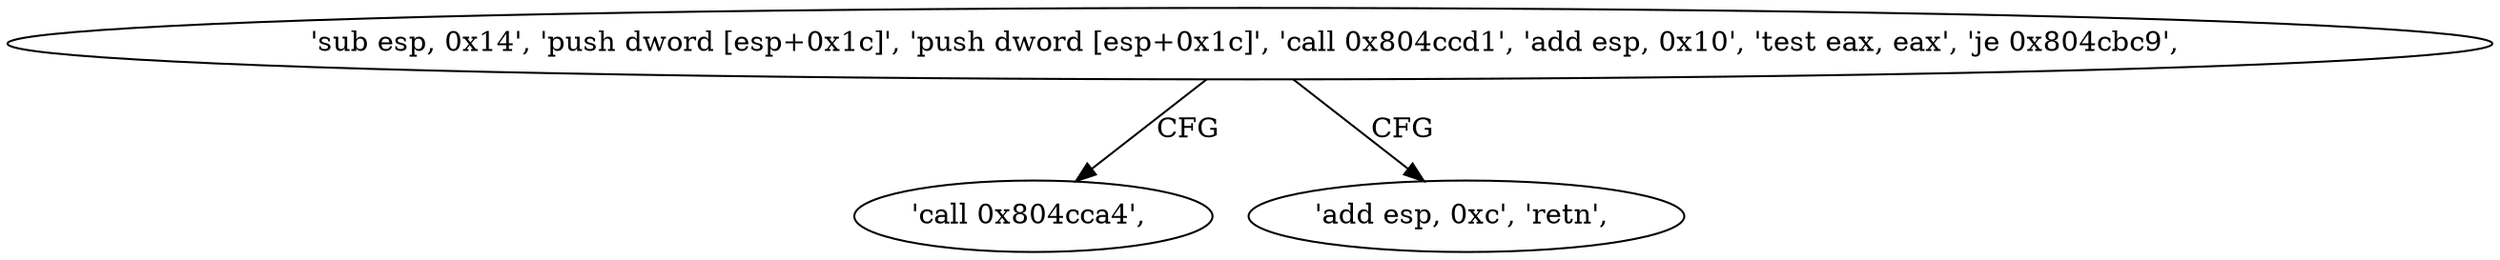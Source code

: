 digraph "func" {
"134532014" [label = "'sub esp, 0x14', 'push dword [esp+0x1c]', 'push dword [esp+0x1c]', 'call 0x804ccd1', 'add esp, 0x10', 'test eax, eax', 'je 0x804cbc9', " ]
"134532041" [label = "'call 0x804cca4', " ]
"134532037" [label = "'add esp, 0xc', 'retn', " ]
"134532014" -> "134532041" [ label = "CFG" ]
"134532014" -> "134532037" [ label = "CFG" ]
}
